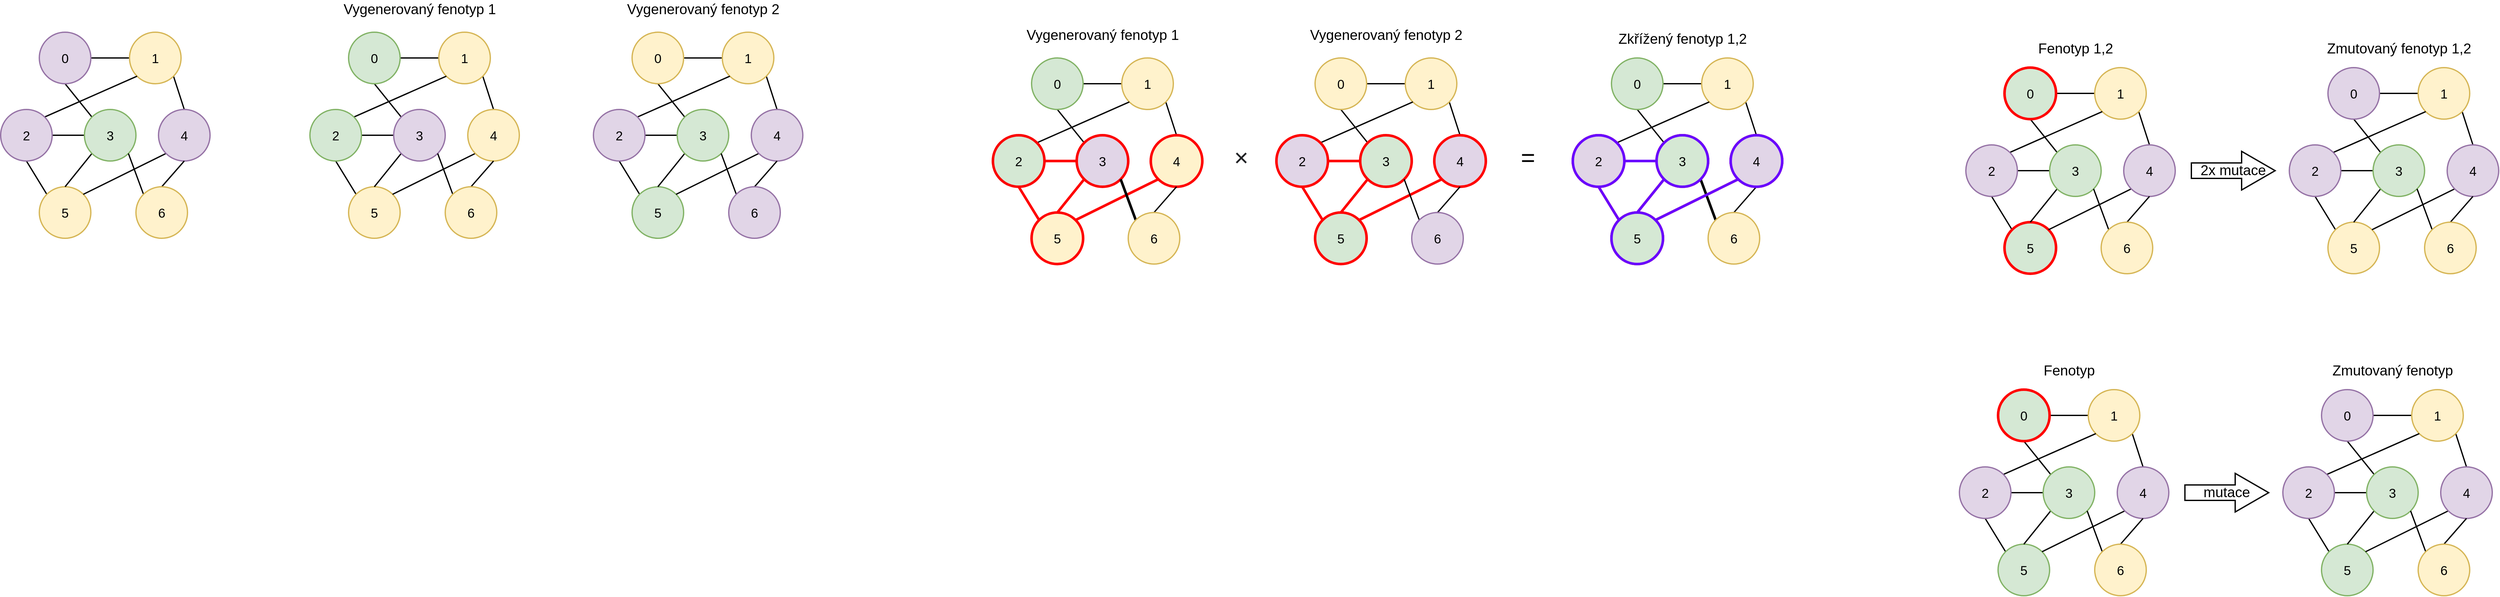 <mxfile version="15.9.4" type="device"><diagram id="v_1AqfhbcxljVJu9dz1B" name="Page-1"><mxGraphModel dx="1422" dy="767" grid="1" gridSize="10" guides="1" tooltips="1" connect="1" arrows="1" fold="1" page="1" pageScale="1" pageWidth="850" pageHeight="1100" math="0" shadow="0"><root><mxCell id="0"/><mxCell id="1" parent="0"/><mxCell id="cZp6mtLTzz7qb2CP5jiD-8" style="rounded=0;orthogonalLoop=1;jettySize=auto;html=1;exitX=0.5;exitY=1;exitDx=0;exitDy=0;entryX=0;entryY=0;entryDx=0;entryDy=0;endArrow=none;endFill=0;strokeWidth=2;fontSize=20;" parent="1" source="cZp6mtLTzz7qb2CP5jiD-1" target="cZp6mtLTzz7qb2CP5jiD-6" edge="1"><mxGeometry relative="1" as="geometry"/></mxCell><mxCell id="cZp6mtLTzz7qb2CP5jiD-19" style="edgeStyle=none;rounded=0;orthogonalLoop=1;jettySize=auto;html=1;exitX=1;exitY=0.5;exitDx=0;exitDy=0;entryX=0;entryY=0.5;entryDx=0;entryDy=0;fontSize=20;endArrow=none;endFill=0;strokeWidth=2;" parent="1" source="cZp6mtLTzz7qb2CP5jiD-1" target="cZp6mtLTzz7qb2CP5jiD-2" edge="1"><mxGeometry relative="1" as="geometry"/></mxCell><mxCell id="cZp6mtLTzz7qb2CP5jiD-1" value="0" style="ellipse;whiteSpace=wrap;html=1;aspect=fixed;strokeWidth=2;fontSize=20;fillColor=#e1d5e7;strokeColor=#9673a6;" parent="1" vertex="1"><mxGeometry x="160" y="140" width="80" height="80" as="geometry"/></mxCell><mxCell id="cZp6mtLTzz7qb2CP5jiD-20" style="edgeStyle=none;rounded=0;orthogonalLoop=1;jettySize=auto;html=1;exitX=1;exitY=1;exitDx=0;exitDy=0;entryX=0.5;entryY=0;entryDx=0;entryDy=0;fontSize=20;endArrow=none;endFill=0;strokeWidth=2;" parent="1" source="cZp6mtLTzz7qb2CP5jiD-2" target="cZp6mtLTzz7qb2CP5jiD-5" edge="1"><mxGeometry relative="1" as="geometry"/></mxCell><mxCell id="cZp6mtLTzz7qb2CP5jiD-2" value="1" style="ellipse;whiteSpace=wrap;html=1;aspect=fixed;strokeWidth=2;fontSize=20;fillColor=#fff2cc;strokeColor=#d6b656;" parent="1" vertex="1"><mxGeometry x="300" y="140" width="80" height="80" as="geometry"/></mxCell><mxCell id="cZp6mtLTzz7qb2CP5jiD-11" style="edgeStyle=none;rounded=0;orthogonalLoop=1;jettySize=auto;html=1;exitX=0.5;exitY=1;exitDx=0;exitDy=0;entryX=0;entryY=0;entryDx=0;entryDy=0;endArrow=none;endFill=0;strokeWidth=2;fontSize=20;" parent="1" source="cZp6mtLTzz7qb2CP5jiD-3" target="cZp6mtLTzz7qb2CP5jiD-4" edge="1"><mxGeometry relative="1" as="geometry"/></mxCell><mxCell id="cZp6mtLTzz7qb2CP5jiD-12" style="edgeStyle=none;rounded=0;orthogonalLoop=1;jettySize=auto;html=1;exitX=1;exitY=0.5;exitDx=0;exitDy=0;entryX=0;entryY=0.5;entryDx=0;entryDy=0;endArrow=none;endFill=0;strokeWidth=2;fontSize=20;" parent="1" source="cZp6mtLTzz7qb2CP5jiD-3" target="cZp6mtLTzz7qb2CP5jiD-6" edge="1"><mxGeometry relative="1" as="geometry"/></mxCell><mxCell id="cZp6mtLTzz7qb2CP5jiD-18" style="edgeStyle=none;rounded=0;orthogonalLoop=1;jettySize=auto;html=1;exitX=1;exitY=0;exitDx=0;exitDy=0;entryX=0;entryY=1;entryDx=0;entryDy=0;fontSize=20;endArrow=none;endFill=0;strokeWidth=2;" parent="1" source="cZp6mtLTzz7qb2CP5jiD-3" target="cZp6mtLTzz7qb2CP5jiD-2" edge="1"><mxGeometry relative="1" as="geometry"/></mxCell><mxCell id="cZp6mtLTzz7qb2CP5jiD-3" value="2" style="ellipse;whiteSpace=wrap;html=1;aspect=fixed;strokeWidth=2;fontSize=20;fillColor=#e1d5e7;strokeColor=#9673a6;" parent="1" vertex="1"><mxGeometry x="100" y="260" width="80" height="80" as="geometry"/></mxCell><mxCell id="cZp6mtLTzz7qb2CP5jiD-4" value="5" style="ellipse;whiteSpace=wrap;html=1;aspect=fixed;strokeWidth=2;fontSize=20;fillColor=#fff2cc;strokeColor=#d6b656;" parent="1" vertex="1"><mxGeometry x="160" y="380" width="80" height="80" as="geometry"/></mxCell><mxCell id="cZp6mtLTzz7qb2CP5jiD-10" style="edgeStyle=none;rounded=0;orthogonalLoop=1;jettySize=auto;html=1;exitX=0;exitY=1;exitDx=0;exitDy=0;entryX=1;entryY=0;entryDx=0;entryDy=0;endArrow=none;endFill=0;strokeWidth=2;fontSize=20;" parent="1" source="cZp6mtLTzz7qb2CP5jiD-5" target="cZp6mtLTzz7qb2CP5jiD-4" edge="1"><mxGeometry relative="1" as="geometry"/></mxCell><mxCell id="cZp6mtLTzz7qb2CP5jiD-5" value="4" style="ellipse;whiteSpace=wrap;html=1;aspect=fixed;strokeWidth=2;fontSize=20;fillColor=#e1d5e7;strokeColor=#9673a6;" parent="1" vertex="1"><mxGeometry x="345" y="260" width="80" height="80" as="geometry"/></mxCell><mxCell id="cZp6mtLTzz7qb2CP5jiD-14" style="edgeStyle=none;rounded=0;orthogonalLoop=1;jettySize=auto;html=1;exitX=0;exitY=1;exitDx=0;exitDy=0;entryX=0.5;entryY=0;entryDx=0;entryDy=0;endArrow=none;endFill=0;strokeWidth=2;fontSize=20;" parent="1" source="cZp6mtLTzz7qb2CP5jiD-6" target="cZp6mtLTzz7qb2CP5jiD-4" edge="1"><mxGeometry relative="1" as="geometry"/></mxCell><mxCell id="cZp6mtLTzz7qb2CP5jiD-6" value="3" style="ellipse;whiteSpace=wrap;html=1;aspect=fixed;strokeWidth=2;fontSize=20;fillColor=#d5e8d4;strokeColor=#82b366;" parent="1" vertex="1"><mxGeometry x="230" y="260" width="80" height="80" as="geometry"/></mxCell><mxCell id="cZp6mtLTzz7qb2CP5jiD-16" style="edgeStyle=none;rounded=0;orthogonalLoop=1;jettySize=auto;html=1;exitX=0.5;exitY=0;exitDx=0;exitDy=0;entryX=0.5;entryY=1;entryDx=0;entryDy=0;endArrow=none;endFill=0;strokeWidth=2;fontSize=20;" parent="1" source="cZp6mtLTzz7qb2CP5jiD-15" target="cZp6mtLTzz7qb2CP5jiD-5" edge="1"><mxGeometry relative="1" as="geometry"/></mxCell><mxCell id="cZp6mtLTzz7qb2CP5jiD-17" style="edgeStyle=none;rounded=0;orthogonalLoop=1;jettySize=auto;html=1;exitX=0;exitY=0;exitDx=0;exitDy=0;entryX=1;entryY=1;entryDx=0;entryDy=0;endArrow=none;endFill=0;strokeWidth=2;fontSize=20;" parent="1" source="cZp6mtLTzz7qb2CP5jiD-15" target="cZp6mtLTzz7qb2CP5jiD-6" edge="1"><mxGeometry relative="1" as="geometry"/></mxCell><mxCell id="cZp6mtLTzz7qb2CP5jiD-15" value="6" style="ellipse;whiteSpace=wrap;html=1;aspect=fixed;strokeWidth=2;fontSize=20;fillColor=#fff2cc;strokeColor=#d6b656;" parent="1" vertex="1"><mxGeometry x="310" y="380" width="80" height="80" as="geometry"/></mxCell><mxCell id="cZp6mtLTzz7qb2CP5jiD-21" style="rounded=0;orthogonalLoop=1;jettySize=auto;html=1;exitX=0.5;exitY=1;exitDx=0;exitDy=0;entryX=0;entryY=0;entryDx=0;entryDy=0;endArrow=none;endFill=0;strokeWidth=2;fontSize=20;" parent="1" source="cZp6mtLTzz7qb2CP5jiD-23" target="cZp6mtLTzz7qb2CP5jiD-34" edge="1"><mxGeometry relative="1" as="geometry"/></mxCell><mxCell id="cZp6mtLTzz7qb2CP5jiD-22" style="edgeStyle=none;rounded=0;orthogonalLoop=1;jettySize=auto;html=1;exitX=1;exitY=0.5;exitDx=0;exitDy=0;entryX=0;entryY=0.5;entryDx=0;entryDy=0;fontSize=20;endArrow=none;endFill=0;strokeWidth=2;" parent="1" source="cZp6mtLTzz7qb2CP5jiD-23" target="cZp6mtLTzz7qb2CP5jiD-25" edge="1"><mxGeometry relative="1" as="geometry"/></mxCell><mxCell id="cZp6mtLTzz7qb2CP5jiD-23" value="0" style="ellipse;whiteSpace=wrap;html=1;aspect=fixed;strokeWidth=2;fontSize=20;fillColor=#d5e8d4;strokeColor=#82b366;" parent="1" vertex="1"><mxGeometry x="640" y="140" width="80" height="80" as="geometry"/></mxCell><mxCell id="cZp6mtLTzz7qb2CP5jiD-24" style="edgeStyle=none;rounded=0;orthogonalLoop=1;jettySize=auto;html=1;exitX=1;exitY=1;exitDx=0;exitDy=0;entryX=0.5;entryY=0;entryDx=0;entryDy=0;fontSize=20;endArrow=none;endFill=0;strokeWidth=2;" parent="1" source="cZp6mtLTzz7qb2CP5jiD-25" target="cZp6mtLTzz7qb2CP5jiD-32" edge="1"><mxGeometry relative="1" as="geometry"/></mxCell><mxCell id="cZp6mtLTzz7qb2CP5jiD-25" value="1" style="ellipse;whiteSpace=wrap;html=1;aspect=fixed;strokeWidth=2;fontSize=20;fillColor=#fff2cc;strokeColor=#d6b656;" parent="1" vertex="1"><mxGeometry x="780" y="140" width="80" height="80" as="geometry"/></mxCell><mxCell id="cZp6mtLTzz7qb2CP5jiD-26" style="edgeStyle=none;rounded=0;orthogonalLoop=1;jettySize=auto;html=1;exitX=0.5;exitY=1;exitDx=0;exitDy=0;entryX=0;entryY=0;entryDx=0;entryDy=0;endArrow=none;endFill=0;strokeWidth=2;fontSize=20;" parent="1" source="cZp6mtLTzz7qb2CP5jiD-29" target="cZp6mtLTzz7qb2CP5jiD-30" edge="1"><mxGeometry relative="1" as="geometry"/></mxCell><mxCell id="cZp6mtLTzz7qb2CP5jiD-27" style="edgeStyle=none;rounded=0;orthogonalLoop=1;jettySize=auto;html=1;exitX=1;exitY=0.5;exitDx=0;exitDy=0;entryX=0;entryY=0.5;entryDx=0;entryDy=0;endArrow=none;endFill=0;strokeWidth=2;fontSize=20;" parent="1" source="cZp6mtLTzz7qb2CP5jiD-29" target="cZp6mtLTzz7qb2CP5jiD-34" edge="1"><mxGeometry relative="1" as="geometry"/></mxCell><mxCell id="cZp6mtLTzz7qb2CP5jiD-28" style="edgeStyle=none;rounded=0;orthogonalLoop=1;jettySize=auto;html=1;exitX=1;exitY=0;exitDx=0;exitDy=0;entryX=0;entryY=1;entryDx=0;entryDy=0;fontSize=20;endArrow=none;endFill=0;strokeWidth=2;" parent="1" source="cZp6mtLTzz7qb2CP5jiD-29" target="cZp6mtLTzz7qb2CP5jiD-25" edge="1"><mxGeometry relative="1" as="geometry"/></mxCell><mxCell id="cZp6mtLTzz7qb2CP5jiD-29" value="2" style="ellipse;whiteSpace=wrap;html=1;aspect=fixed;strokeWidth=2;fontSize=20;fillColor=#d5e8d4;strokeColor=#82b366;" parent="1" vertex="1"><mxGeometry x="580" y="260" width="80" height="80" as="geometry"/></mxCell><mxCell id="cZp6mtLTzz7qb2CP5jiD-30" value="5" style="ellipse;whiteSpace=wrap;html=1;aspect=fixed;strokeWidth=2;fontSize=20;fillColor=#fff2cc;strokeColor=#d6b656;" parent="1" vertex="1"><mxGeometry x="640" y="380" width="80" height="80" as="geometry"/></mxCell><mxCell id="cZp6mtLTzz7qb2CP5jiD-31" style="edgeStyle=none;rounded=0;orthogonalLoop=1;jettySize=auto;html=1;exitX=0;exitY=1;exitDx=0;exitDy=0;entryX=1;entryY=0;entryDx=0;entryDy=0;endArrow=none;endFill=0;strokeWidth=2;fontSize=20;" parent="1" source="cZp6mtLTzz7qb2CP5jiD-32" target="cZp6mtLTzz7qb2CP5jiD-30" edge="1"><mxGeometry relative="1" as="geometry"/></mxCell><mxCell id="cZp6mtLTzz7qb2CP5jiD-32" value="4" style="ellipse;whiteSpace=wrap;html=1;aspect=fixed;strokeWidth=2;fontSize=20;fillColor=#fff2cc;strokeColor=#d6b656;" parent="1" vertex="1"><mxGeometry x="825" y="260" width="80" height="80" as="geometry"/></mxCell><mxCell id="cZp6mtLTzz7qb2CP5jiD-33" style="edgeStyle=none;rounded=0;orthogonalLoop=1;jettySize=auto;html=1;exitX=0;exitY=1;exitDx=0;exitDy=0;entryX=0.5;entryY=0;entryDx=0;entryDy=0;endArrow=none;endFill=0;strokeWidth=2;fontSize=20;" parent="1" source="cZp6mtLTzz7qb2CP5jiD-34" target="cZp6mtLTzz7qb2CP5jiD-30" edge="1"><mxGeometry relative="1" as="geometry"/></mxCell><mxCell id="cZp6mtLTzz7qb2CP5jiD-34" value="3" style="ellipse;whiteSpace=wrap;html=1;aspect=fixed;strokeWidth=2;fontSize=20;fillColor=#e1d5e7;strokeColor=#9673a6;" parent="1" vertex="1"><mxGeometry x="710" y="260" width="80" height="80" as="geometry"/></mxCell><mxCell id="cZp6mtLTzz7qb2CP5jiD-35" style="edgeStyle=none;rounded=0;orthogonalLoop=1;jettySize=auto;html=1;exitX=0.5;exitY=0;exitDx=0;exitDy=0;entryX=0.5;entryY=1;entryDx=0;entryDy=0;endArrow=none;endFill=0;strokeWidth=2;fontSize=20;" parent="1" source="cZp6mtLTzz7qb2CP5jiD-37" target="cZp6mtLTzz7qb2CP5jiD-32" edge="1"><mxGeometry relative="1" as="geometry"/></mxCell><mxCell id="cZp6mtLTzz7qb2CP5jiD-36" style="edgeStyle=none;rounded=0;orthogonalLoop=1;jettySize=auto;html=1;exitX=0;exitY=0;exitDx=0;exitDy=0;entryX=1;entryY=1;entryDx=0;entryDy=0;endArrow=none;endFill=0;strokeWidth=2;fontSize=20;" parent="1" source="cZp6mtLTzz7qb2CP5jiD-37" target="cZp6mtLTzz7qb2CP5jiD-34" edge="1"><mxGeometry relative="1" as="geometry"/></mxCell><mxCell id="cZp6mtLTzz7qb2CP5jiD-37" value="6" style="ellipse;whiteSpace=wrap;html=1;aspect=fixed;strokeWidth=2;fontSize=20;fillColor=#fff2cc;strokeColor=#d6b656;" parent="1" vertex="1"><mxGeometry x="790" y="380" width="80" height="80" as="geometry"/></mxCell><mxCell id="cZp6mtLTzz7qb2CP5jiD-38" value="&lt;span style=&quot;font-size: 22px&quot;&gt;Vygenerovaný fenotyp 1&lt;/span&gt;" style="text;html=1;align=center;verticalAlign=middle;resizable=0;points=[];autosize=1;strokeColor=none;fillColor=none;fontSize=20;" parent="1" vertex="1"><mxGeometry x="625" y="90" width="250" height="30" as="geometry"/></mxCell><mxCell id="cZp6mtLTzz7qb2CP5jiD-39" style="rounded=0;orthogonalLoop=1;jettySize=auto;html=1;exitX=0.5;exitY=1;exitDx=0;exitDy=0;entryX=0;entryY=0;entryDx=0;entryDy=0;endArrow=none;endFill=0;strokeWidth=2;fontSize=20;" parent="1" source="cZp6mtLTzz7qb2CP5jiD-41" target="cZp6mtLTzz7qb2CP5jiD-52" edge="1"><mxGeometry relative="1" as="geometry"/></mxCell><mxCell id="cZp6mtLTzz7qb2CP5jiD-40" style="edgeStyle=none;rounded=0;orthogonalLoop=1;jettySize=auto;html=1;exitX=1;exitY=0.5;exitDx=0;exitDy=0;entryX=0;entryY=0.5;entryDx=0;entryDy=0;fontSize=20;endArrow=none;endFill=0;strokeWidth=2;" parent="1" source="cZp6mtLTzz7qb2CP5jiD-41" target="cZp6mtLTzz7qb2CP5jiD-43" edge="1"><mxGeometry relative="1" as="geometry"/></mxCell><mxCell id="cZp6mtLTzz7qb2CP5jiD-41" value="0" style="ellipse;whiteSpace=wrap;html=1;aspect=fixed;strokeWidth=2;fontSize=20;fillColor=#fff2cc;strokeColor=#d6b656;" parent="1" vertex="1"><mxGeometry x="1080" y="140" width="80" height="80" as="geometry"/></mxCell><mxCell id="cZp6mtLTzz7qb2CP5jiD-42" style="edgeStyle=none;rounded=0;orthogonalLoop=1;jettySize=auto;html=1;exitX=1;exitY=1;exitDx=0;exitDy=0;entryX=0.5;entryY=0;entryDx=0;entryDy=0;fontSize=20;endArrow=none;endFill=0;strokeWidth=2;" parent="1" source="cZp6mtLTzz7qb2CP5jiD-43" target="cZp6mtLTzz7qb2CP5jiD-50" edge="1"><mxGeometry relative="1" as="geometry"/></mxCell><mxCell id="cZp6mtLTzz7qb2CP5jiD-43" value="1" style="ellipse;whiteSpace=wrap;html=1;aspect=fixed;strokeWidth=2;fontSize=20;fillColor=#fff2cc;strokeColor=#d6b656;" parent="1" vertex="1"><mxGeometry x="1220" y="140" width="80" height="80" as="geometry"/></mxCell><mxCell id="cZp6mtLTzz7qb2CP5jiD-44" style="edgeStyle=none;rounded=0;orthogonalLoop=1;jettySize=auto;html=1;exitX=0.5;exitY=1;exitDx=0;exitDy=0;entryX=0;entryY=0;entryDx=0;entryDy=0;endArrow=none;endFill=0;strokeWidth=2;fontSize=20;" parent="1" source="cZp6mtLTzz7qb2CP5jiD-47" target="cZp6mtLTzz7qb2CP5jiD-48" edge="1"><mxGeometry relative="1" as="geometry"/></mxCell><mxCell id="cZp6mtLTzz7qb2CP5jiD-45" style="edgeStyle=none;rounded=0;orthogonalLoop=1;jettySize=auto;html=1;exitX=1;exitY=0.5;exitDx=0;exitDy=0;entryX=0;entryY=0.5;entryDx=0;entryDy=0;endArrow=none;endFill=0;strokeWidth=2;fontSize=20;" parent="1" source="cZp6mtLTzz7qb2CP5jiD-47" target="cZp6mtLTzz7qb2CP5jiD-52" edge="1"><mxGeometry relative="1" as="geometry"/></mxCell><mxCell id="cZp6mtLTzz7qb2CP5jiD-46" style="edgeStyle=none;rounded=0;orthogonalLoop=1;jettySize=auto;html=1;exitX=1;exitY=0;exitDx=0;exitDy=0;entryX=0;entryY=1;entryDx=0;entryDy=0;fontSize=20;endArrow=none;endFill=0;strokeWidth=2;" parent="1" source="cZp6mtLTzz7qb2CP5jiD-47" target="cZp6mtLTzz7qb2CP5jiD-43" edge="1"><mxGeometry relative="1" as="geometry"/></mxCell><mxCell id="cZp6mtLTzz7qb2CP5jiD-47" value="2" style="ellipse;whiteSpace=wrap;html=1;aspect=fixed;strokeWidth=2;fontSize=20;fillColor=#e1d5e7;strokeColor=#9673a6;" parent="1" vertex="1"><mxGeometry x="1020" y="260" width="80" height="80" as="geometry"/></mxCell><mxCell id="cZp6mtLTzz7qb2CP5jiD-48" value="5" style="ellipse;whiteSpace=wrap;html=1;aspect=fixed;strokeWidth=2;fontSize=20;fillColor=#d5e8d4;strokeColor=#82b366;" parent="1" vertex="1"><mxGeometry x="1080" y="380" width="80" height="80" as="geometry"/></mxCell><mxCell id="cZp6mtLTzz7qb2CP5jiD-49" style="edgeStyle=none;rounded=0;orthogonalLoop=1;jettySize=auto;html=1;exitX=0;exitY=1;exitDx=0;exitDy=0;entryX=1;entryY=0;entryDx=0;entryDy=0;endArrow=none;endFill=0;strokeWidth=2;fontSize=20;" parent="1" source="cZp6mtLTzz7qb2CP5jiD-50" target="cZp6mtLTzz7qb2CP5jiD-48" edge="1"><mxGeometry relative="1" as="geometry"/></mxCell><mxCell id="cZp6mtLTzz7qb2CP5jiD-50" value="4" style="ellipse;whiteSpace=wrap;html=1;aspect=fixed;strokeWidth=2;fontSize=20;fillColor=#e1d5e7;strokeColor=#9673a6;" parent="1" vertex="1"><mxGeometry x="1265" y="260" width="80" height="80" as="geometry"/></mxCell><mxCell id="cZp6mtLTzz7qb2CP5jiD-51" style="edgeStyle=none;rounded=0;orthogonalLoop=1;jettySize=auto;html=1;exitX=0;exitY=1;exitDx=0;exitDy=0;entryX=0.5;entryY=0;entryDx=0;entryDy=0;endArrow=none;endFill=0;strokeWidth=2;fontSize=20;" parent="1" source="cZp6mtLTzz7qb2CP5jiD-52" target="cZp6mtLTzz7qb2CP5jiD-48" edge="1"><mxGeometry relative="1" as="geometry"/></mxCell><mxCell id="cZp6mtLTzz7qb2CP5jiD-52" value="3" style="ellipse;whiteSpace=wrap;html=1;aspect=fixed;strokeWidth=2;fontSize=20;fillColor=#d5e8d4;strokeColor=#82b366;" parent="1" vertex="1"><mxGeometry x="1150" y="260" width="80" height="80" as="geometry"/></mxCell><mxCell id="cZp6mtLTzz7qb2CP5jiD-53" style="edgeStyle=none;rounded=0;orthogonalLoop=1;jettySize=auto;html=1;exitX=0.5;exitY=0;exitDx=0;exitDy=0;entryX=0.5;entryY=1;entryDx=0;entryDy=0;endArrow=none;endFill=0;strokeWidth=2;fontSize=20;" parent="1" source="cZp6mtLTzz7qb2CP5jiD-55" target="cZp6mtLTzz7qb2CP5jiD-50" edge="1"><mxGeometry relative="1" as="geometry"/></mxCell><mxCell id="cZp6mtLTzz7qb2CP5jiD-54" style="edgeStyle=none;rounded=0;orthogonalLoop=1;jettySize=auto;html=1;exitX=0;exitY=0;exitDx=0;exitDy=0;entryX=1;entryY=1;entryDx=0;entryDy=0;endArrow=none;endFill=0;strokeWidth=2;fontSize=20;" parent="1" source="cZp6mtLTzz7qb2CP5jiD-55" target="cZp6mtLTzz7qb2CP5jiD-52" edge="1"><mxGeometry relative="1" as="geometry"/></mxCell><mxCell id="cZp6mtLTzz7qb2CP5jiD-55" value="6" style="ellipse;whiteSpace=wrap;html=1;aspect=fixed;strokeWidth=2;fontSize=20;fillColor=#e1d5e7;strokeColor=#9673a6;" parent="1" vertex="1"><mxGeometry x="1230" y="380" width="80" height="80" as="geometry"/></mxCell><mxCell id="cZp6mtLTzz7qb2CP5jiD-56" value="&lt;span style=&quot;font-size: 22px&quot;&gt;Vygenerovaný fenotyp 2&lt;/span&gt;" style="text;html=1;align=center;verticalAlign=middle;resizable=0;points=[];autosize=1;strokeColor=none;fillColor=none;fontSize=20;" parent="1" vertex="1"><mxGeometry x="1065" y="90" width="250" height="30" as="geometry"/></mxCell><mxCell id="cZp6mtLTzz7qb2CP5jiD-57" style="rounded=0;orthogonalLoop=1;jettySize=auto;html=1;exitX=0.5;exitY=1;exitDx=0;exitDy=0;entryX=0;entryY=0;entryDx=0;entryDy=0;endArrow=none;endFill=0;strokeWidth=2;fontSize=20;" parent="1" source="cZp6mtLTzz7qb2CP5jiD-59" target="cZp6mtLTzz7qb2CP5jiD-70" edge="1"><mxGeometry relative="1" as="geometry"/></mxCell><mxCell id="cZp6mtLTzz7qb2CP5jiD-58" style="edgeStyle=none;rounded=0;orthogonalLoop=1;jettySize=auto;html=1;exitX=1;exitY=0.5;exitDx=0;exitDy=0;entryX=0;entryY=0.5;entryDx=0;entryDy=0;fontSize=20;endArrow=none;endFill=0;strokeWidth=2;" parent="1" source="cZp6mtLTzz7qb2CP5jiD-59" target="cZp6mtLTzz7qb2CP5jiD-61" edge="1"><mxGeometry relative="1" as="geometry"/></mxCell><mxCell id="cZp6mtLTzz7qb2CP5jiD-59" value="0" style="ellipse;whiteSpace=wrap;html=1;aspect=fixed;strokeWidth=2;fontSize=20;fillColor=#d5e8d4;strokeColor=#82b366;" parent="1" vertex="1"><mxGeometry x="1700" y="180" width="80" height="80" as="geometry"/></mxCell><mxCell id="cZp6mtLTzz7qb2CP5jiD-60" style="edgeStyle=none;rounded=0;orthogonalLoop=1;jettySize=auto;html=1;exitX=1;exitY=1;exitDx=0;exitDy=0;entryX=0.5;entryY=0;entryDx=0;entryDy=0;fontSize=20;endArrow=none;endFill=0;strokeWidth=2;" parent="1" source="cZp6mtLTzz7qb2CP5jiD-61" target="cZp6mtLTzz7qb2CP5jiD-68" edge="1"><mxGeometry relative="1" as="geometry"/></mxCell><mxCell id="cZp6mtLTzz7qb2CP5jiD-61" value="1" style="ellipse;whiteSpace=wrap;html=1;aspect=fixed;strokeWidth=2;fontSize=20;fillColor=#fff2cc;strokeColor=#d6b656;" parent="1" vertex="1"><mxGeometry x="1840" y="180" width="80" height="80" as="geometry"/></mxCell><mxCell id="cZp6mtLTzz7qb2CP5jiD-62" style="edgeStyle=none;rounded=0;orthogonalLoop=1;jettySize=auto;html=1;exitX=0.5;exitY=1;exitDx=0;exitDy=0;entryX=0;entryY=0;entryDx=0;entryDy=0;endArrow=none;endFill=0;strokeWidth=4;fontSize=20;strokeColor=#FF0000;" parent="1" source="cZp6mtLTzz7qb2CP5jiD-65" target="cZp6mtLTzz7qb2CP5jiD-66" edge="1"><mxGeometry relative="1" as="geometry"/></mxCell><mxCell id="cZp6mtLTzz7qb2CP5jiD-63" style="edgeStyle=none;rounded=0;orthogonalLoop=1;jettySize=auto;html=1;exitX=1;exitY=0.5;exitDx=0;exitDy=0;entryX=0;entryY=0.5;entryDx=0;entryDy=0;endArrow=none;endFill=0;strokeWidth=4;fontSize=20;strokeColor=#FF0000;" parent="1" source="cZp6mtLTzz7qb2CP5jiD-65" target="cZp6mtLTzz7qb2CP5jiD-70" edge="1"><mxGeometry relative="1" as="geometry"/></mxCell><mxCell id="cZp6mtLTzz7qb2CP5jiD-64" style="edgeStyle=none;rounded=0;orthogonalLoop=1;jettySize=auto;html=1;exitX=1;exitY=0;exitDx=0;exitDy=0;entryX=0;entryY=1;entryDx=0;entryDy=0;fontSize=20;endArrow=none;endFill=0;strokeWidth=2;" parent="1" source="cZp6mtLTzz7qb2CP5jiD-65" target="cZp6mtLTzz7qb2CP5jiD-61" edge="1"><mxGeometry relative="1" as="geometry"/></mxCell><mxCell id="cZp6mtLTzz7qb2CP5jiD-65" value="2" style="ellipse;whiteSpace=wrap;html=1;aspect=fixed;strokeWidth=4;fontSize=20;fillColor=#d5e8d4;strokeColor=#FA0202;" parent="1" vertex="1"><mxGeometry x="1640" y="300" width="80" height="80" as="geometry"/></mxCell><mxCell id="cZp6mtLTzz7qb2CP5jiD-66" value="5" style="ellipse;whiteSpace=wrap;html=1;aspect=fixed;strokeWidth=4;fontSize=20;fillColor=#fff2cc;strokeColor=#FF0000;" parent="1" vertex="1"><mxGeometry x="1700" y="420" width="80" height="80" as="geometry"/></mxCell><mxCell id="cZp6mtLTzz7qb2CP5jiD-67" style="edgeStyle=none;rounded=0;orthogonalLoop=1;jettySize=auto;html=1;exitX=0;exitY=1;exitDx=0;exitDy=0;entryX=1;entryY=0;entryDx=0;entryDy=0;endArrow=none;endFill=0;strokeWidth=4;fontSize=20;strokeColor=#FF0000;" parent="1" source="cZp6mtLTzz7qb2CP5jiD-68" target="cZp6mtLTzz7qb2CP5jiD-66" edge="1"><mxGeometry relative="1" as="geometry"/></mxCell><mxCell id="cZp6mtLTzz7qb2CP5jiD-68" value="4" style="ellipse;whiteSpace=wrap;html=1;aspect=fixed;strokeWidth=4;fontSize=20;fillColor=#fff2cc;strokeColor=#FF0000;" parent="1" vertex="1"><mxGeometry x="1885" y="300" width="80" height="80" as="geometry"/></mxCell><mxCell id="cZp6mtLTzz7qb2CP5jiD-69" style="edgeStyle=none;rounded=0;orthogonalLoop=1;jettySize=auto;html=1;exitX=0;exitY=1;exitDx=0;exitDy=0;entryX=0.5;entryY=0;entryDx=0;entryDy=0;endArrow=none;endFill=0;strokeWidth=4;fontSize=20;strokeColor=#FF0000;" parent="1" source="cZp6mtLTzz7qb2CP5jiD-70" target="cZp6mtLTzz7qb2CP5jiD-66" edge="1"><mxGeometry relative="1" as="geometry"/></mxCell><mxCell id="cZp6mtLTzz7qb2CP5jiD-70" value="3" style="ellipse;whiteSpace=wrap;html=1;aspect=fixed;strokeWidth=4;fontSize=20;fillColor=#e1d5e7;strokeColor=#FC0000;" parent="1" vertex="1"><mxGeometry x="1770" y="300" width="80" height="80" as="geometry"/></mxCell><mxCell id="cZp6mtLTzz7qb2CP5jiD-71" style="edgeStyle=none;rounded=0;orthogonalLoop=1;jettySize=auto;html=1;exitX=0.5;exitY=0;exitDx=0;exitDy=0;entryX=0.5;entryY=1;entryDx=0;entryDy=0;endArrow=none;endFill=0;strokeWidth=2;fontSize=20;" parent="1" source="cZp6mtLTzz7qb2CP5jiD-73" target="cZp6mtLTzz7qb2CP5jiD-68" edge="1"><mxGeometry relative="1" as="geometry"/></mxCell><mxCell id="cZp6mtLTzz7qb2CP5jiD-72" style="edgeStyle=none;rounded=0;orthogonalLoop=1;jettySize=auto;html=1;exitX=0;exitY=0;exitDx=0;exitDy=0;entryX=1;entryY=1;entryDx=0;entryDy=0;endArrow=none;endFill=0;strokeWidth=4;fontSize=20;" parent="1" source="cZp6mtLTzz7qb2CP5jiD-73" target="cZp6mtLTzz7qb2CP5jiD-70" edge="1"><mxGeometry relative="1" as="geometry"/></mxCell><mxCell id="cZp6mtLTzz7qb2CP5jiD-73" value="6" style="ellipse;whiteSpace=wrap;html=1;aspect=fixed;strokeWidth=2;fontSize=20;fillColor=#fff2cc;strokeColor=#d6b656;" parent="1" vertex="1"><mxGeometry x="1850" y="420" width="80" height="80" as="geometry"/></mxCell><mxCell id="cZp6mtLTzz7qb2CP5jiD-74" value="&lt;font style=&quot;font-size: 22px&quot;&gt;Vygenerovaný fenotyp 1&lt;/font&gt;" style="text;html=1;align=center;verticalAlign=middle;resizable=0;points=[];autosize=1;strokeColor=none;fillColor=none;fontSize=20;" parent="1" vertex="1"><mxGeometry x="1685" y="130" width="250" height="30" as="geometry"/></mxCell><mxCell id="cZp6mtLTzz7qb2CP5jiD-75" style="rounded=0;orthogonalLoop=1;jettySize=auto;html=1;exitX=0.5;exitY=1;exitDx=0;exitDy=0;entryX=0;entryY=0;entryDx=0;entryDy=0;endArrow=none;endFill=0;strokeWidth=2;fontSize=20;" parent="1" source="cZp6mtLTzz7qb2CP5jiD-77" target="cZp6mtLTzz7qb2CP5jiD-88" edge="1"><mxGeometry relative="1" as="geometry"/></mxCell><mxCell id="cZp6mtLTzz7qb2CP5jiD-76" style="edgeStyle=none;rounded=0;orthogonalLoop=1;jettySize=auto;html=1;exitX=1;exitY=0.5;exitDx=0;exitDy=0;entryX=0;entryY=0.5;entryDx=0;entryDy=0;fontSize=20;endArrow=none;endFill=0;strokeWidth=2;" parent="1" source="cZp6mtLTzz7qb2CP5jiD-77" target="cZp6mtLTzz7qb2CP5jiD-79" edge="1"><mxGeometry relative="1" as="geometry"/></mxCell><mxCell id="cZp6mtLTzz7qb2CP5jiD-77" value="0" style="ellipse;whiteSpace=wrap;html=1;aspect=fixed;strokeWidth=2;fontSize=20;fillColor=#fff2cc;strokeColor=#d6b656;" parent="1" vertex="1"><mxGeometry x="2140" y="180" width="80" height="80" as="geometry"/></mxCell><mxCell id="cZp6mtLTzz7qb2CP5jiD-78" style="edgeStyle=none;rounded=0;orthogonalLoop=1;jettySize=auto;html=1;exitX=1;exitY=1;exitDx=0;exitDy=0;entryX=0.5;entryY=0;entryDx=0;entryDy=0;fontSize=20;endArrow=none;endFill=0;strokeWidth=2;" parent="1" source="cZp6mtLTzz7qb2CP5jiD-79" target="cZp6mtLTzz7qb2CP5jiD-86" edge="1"><mxGeometry relative="1" as="geometry"/></mxCell><mxCell id="cZp6mtLTzz7qb2CP5jiD-79" value="1" style="ellipse;whiteSpace=wrap;html=1;aspect=fixed;strokeWidth=2;fontSize=20;fillColor=#fff2cc;strokeColor=#d6b656;" parent="1" vertex="1"><mxGeometry x="2280" y="180" width="80" height="80" as="geometry"/></mxCell><mxCell id="cZp6mtLTzz7qb2CP5jiD-80" style="edgeStyle=none;rounded=0;orthogonalLoop=1;jettySize=auto;html=1;exitX=0.5;exitY=1;exitDx=0;exitDy=0;entryX=0;entryY=0;entryDx=0;entryDy=0;endArrow=none;endFill=0;strokeWidth=4;fontSize=20;strokeColor=#FF0000;" parent="1" source="cZp6mtLTzz7qb2CP5jiD-83" target="cZp6mtLTzz7qb2CP5jiD-84" edge="1"><mxGeometry relative="1" as="geometry"/></mxCell><mxCell id="cZp6mtLTzz7qb2CP5jiD-81" style="edgeStyle=none;rounded=0;orthogonalLoop=1;jettySize=auto;html=1;exitX=1;exitY=0.5;exitDx=0;exitDy=0;entryX=0;entryY=0.5;entryDx=0;entryDy=0;endArrow=none;endFill=0;strokeWidth=4;fontSize=20;strokeColor=#FF0000;" parent="1" source="cZp6mtLTzz7qb2CP5jiD-83" target="cZp6mtLTzz7qb2CP5jiD-88" edge="1"><mxGeometry relative="1" as="geometry"/></mxCell><mxCell id="cZp6mtLTzz7qb2CP5jiD-82" style="edgeStyle=none;rounded=0;orthogonalLoop=1;jettySize=auto;html=1;exitX=1;exitY=0;exitDx=0;exitDy=0;entryX=0;entryY=1;entryDx=0;entryDy=0;fontSize=20;endArrow=none;endFill=0;strokeWidth=2;" parent="1" source="cZp6mtLTzz7qb2CP5jiD-83" target="cZp6mtLTzz7qb2CP5jiD-79" edge="1"><mxGeometry relative="1" as="geometry"/></mxCell><mxCell id="cZp6mtLTzz7qb2CP5jiD-83" value="2" style="ellipse;whiteSpace=wrap;html=1;aspect=fixed;strokeWidth=4;fontSize=20;fillColor=#e1d5e7;strokeColor=#FF0000;" parent="1" vertex="1"><mxGeometry x="2080" y="300" width="80" height="80" as="geometry"/></mxCell><mxCell id="cZp6mtLTzz7qb2CP5jiD-84" value="5" style="ellipse;whiteSpace=wrap;html=1;aspect=fixed;strokeWidth=4;fontSize=20;fillColor=#d5e8d4;strokeColor=#FF0000;" parent="1" vertex="1"><mxGeometry x="2140" y="420" width="80" height="80" as="geometry"/></mxCell><mxCell id="cZp6mtLTzz7qb2CP5jiD-85" style="edgeStyle=none;rounded=0;orthogonalLoop=1;jettySize=auto;html=1;exitX=0;exitY=1;exitDx=0;exitDy=0;entryX=1;entryY=0;entryDx=0;entryDy=0;endArrow=none;endFill=0;strokeWidth=4;fontSize=20;strokeColor=#FF0000;" parent="1" source="cZp6mtLTzz7qb2CP5jiD-86" target="cZp6mtLTzz7qb2CP5jiD-84" edge="1"><mxGeometry relative="1" as="geometry"/></mxCell><mxCell id="cZp6mtLTzz7qb2CP5jiD-86" value="4" style="ellipse;whiteSpace=wrap;html=1;aspect=fixed;strokeWidth=4;fontSize=20;fillColor=#e1d5e7;strokeColor=#FF0000;" parent="1" vertex="1"><mxGeometry x="2325" y="300" width="80" height="80" as="geometry"/></mxCell><mxCell id="cZp6mtLTzz7qb2CP5jiD-87" style="edgeStyle=none;rounded=0;orthogonalLoop=1;jettySize=auto;html=1;exitX=0;exitY=1;exitDx=0;exitDy=0;entryX=0.5;entryY=0;entryDx=0;entryDy=0;endArrow=none;endFill=0;strokeWidth=4;fontSize=20;strokeColor=#FF0000;" parent="1" source="cZp6mtLTzz7qb2CP5jiD-88" target="cZp6mtLTzz7qb2CP5jiD-84" edge="1"><mxGeometry relative="1" as="geometry"/></mxCell><mxCell id="cZp6mtLTzz7qb2CP5jiD-88" value="3" style="ellipse;whiteSpace=wrap;html=1;aspect=fixed;strokeWidth=4;fontSize=20;fillColor=#d5e8d4;strokeColor=#FF0000;" parent="1" vertex="1"><mxGeometry x="2210" y="300" width="80" height="80" as="geometry"/></mxCell><mxCell id="cZp6mtLTzz7qb2CP5jiD-89" style="edgeStyle=none;rounded=0;orthogonalLoop=1;jettySize=auto;html=1;exitX=0.5;exitY=0;exitDx=0;exitDy=0;entryX=0.5;entryY=1;entryDx=0;entryDy=0;endArrow=none;endFill=0;strokeWidth=2;fontSize=20;" parent="1" source="cZp6mtLTzz7qb2CP5jiD-91" target="cZp6mtLTzz7qb2CP5jiD-86" edge="1"><mxGeometry relative="1" as="geometry"/></mxCell><mxCell id="cZp6mtLTzz7qb2CP5jiD-90" style="edgeStyle=none;rounded=0;orthogonalLoop=1;jettySize=auto;html=1;exitX=0;exitY=0;exitDx=0;exitDy=0;entryX=1;entryY=1;entryDx=0;entryDy=0;endArrow=none;endFill=0;strokeWidth=2;fontSize=20;" parent="1" source="cZp6mtLTzz7qb2CP5jiD-91" target="cZp6mtLTzz7qb2CP5jiD-88" edge="1"><mxGeometry relative="1" as="geometry"/></mxCell><mxCell id="cZp6mtLTzz7qb2CP5jiD-91" value="6" style="ellipse;whiteSpace=wrap;html=1;aspect=fixed;strokeWidth=2;fontSize=20;fillColor=#e1d5e7;strokeColor=#9673a6;" parent="1" vertex="1"><mxGeometry x="2290" y="420" width="80" height="80" as="geometry"/></mxCell><mxCell id="cZp6mtLTzz7qb2CP5jiD-92" value="&lt;font style=&quot;font-size: 22px&quot;&gt;Vygenerovaný fenotyp 2&lt;/font&gt;" style="text;html=1;align=center;verticalAlign=middle;resizable=0;points=[];autosize=1;strokeColor=none;fillColor=none;fontSize=20;" parent="1" vertex="1"><mxGeometry x="2125" y="130" width="250" height="30" as="geometry"/></mxCell><mxCell id="cZp6mtLTzz7qb2CP5jiD-93" value="&lt;span style=&quot;color: rgb(32 , 33 , 36) ; font-family: &amp;#34;arial&amp;#34; , sans-serif ; text-align: left ; background-color: rgb(255 , 255 , 255)&quot;&gt;&lt;font style=&quot;font-size: 38px&quot;&gt;×&lt;/font&gt;&lt;/span&gt;" style="text;html=1;align=center;verticalAlign=middle;resizable=0;points=[];autosize=1;strokeColor=none;fillColor=none;fontSize=22;" parent="1" vertex="1"><mxGeometry x="2005" y="315" width="40" height="40" as="geometry"/></mxCell><mxCell id="cZp6mtLTzz7qb2CP5jiD-96" value="=" style="text;html=1;align=center;verticalAlign=middle;resizable=0;points=[];autosize=1;strokeColor=none;fillColor=none;fontSize=38;" parent="1" vertex="1"><mxGeometry x="2450" y="310" width="40" height="50" as="geometry"/></mxCell><mxCell id="cZp6mtLTzz7qb2CP5jiD-97" style="rounded=0;orthogonalLoop=1;jettySize=auto;html=1;exitX=0.5;exitY=1;exitDx=0;exitDy=0;entryX=0;entryY=0;entryDx=0;entryDy=0;endArrow=none;endFill=0;strokeWidth=2;fontSize=20;" parent="1" source="cZp6mtLTzz7qb2CP5jiD-99" target="cZp6mtLTzz7qb2CP5jiD-110" edge="1"><mxGeometry relative="1" as="geometry"/></mxCell><mxCell id="cZp6mtLTzz7qb2CP5jiD-98" style="edgeStyle=none;rounded=0;orthogonalLoop=1;jettySize=auto;html=1;exitX=1;exitY=0.5;exitDx=0;exitDy=0;entryX=0;entryY=0.5;entryDx=0;entryDy=0;fontSize=20;endArrow=none;endFill=0;strokeWidth=2;" parent="1" source="cZp6mtLTzz7qb2CP5jiD-99" target="cZp6mtLTzz7qb2CP5jiD-101" edge="1"><mxGeometry relative="1" as="geometry"/></mxCell><mxCell id="cZp6mtLTzz7qb2CP5jiD-99" value="0" style="ellipse;whiteSpace=wrap;html=1;aspect=fixed;strokeWidth=2;fontSize=20;fillColor=#d5e8d4;strokeColor=#82b366;" parent="1" vertex="1"><mxGeometry x="2600" y="180" width="80" height="80" as="geometry"/></mxCell><mxCell id="cZp6mtLTzz7qb2CP5jiD-100" style="edgeStyle=none;rounded=0;orthogonalLoop=1;jettySize=auto;html=1;exitX=1;exitY=1;exitDx=0;exitDy=0;entryX=0.5;entryY=0;entryDx=0;entryDy=0;fontSize=20;endArrow=none;endFill=0;strokeWidth=2;" parent="1" source="cZp6mtLTzz7qb2CP5jiD-101" target="cZp6mtLTzz7qb2CP5jiD-108" edge="1"><mxGeometry relative="1" as="geometry"/></mxCell><mxCell id="cZp6mtLTzz7qb2CP5jiD-101" value="1" style="ellipse;whiteSpace=wrap;html=1;aspect=fixed;strokeWidth=2;fontSize=20;fillColor=#fff2cc;strokeColor=#d6b656;" parent="1" vertex="1"><mxGeometry x="2740" y="180" width="80" height="80" as="geometry"/></mxCell><mxCell id="cZp6mtLTzz7qb2CP5jiD-102" style="edgeStyle=none;rounded=0;orthogonalLoop=1;jettySize=auto;html=1;exitX=0.5;exitY=1;exitDx=0;exitDy=0;entryX=0;entryY=0;entryDx=0;entryDy=0;endArrow=none;endFill=0;strokeWidth=4;fontSize=20;strokeColor=#FF0000;" parent="1" source="cZp6mtLTzz7qb2CP5jiD-105" target="cZp6mtLTzz7qb2CP5jiD-106" edge="1"><mxGeometry relative="1" as="geometry"/></mxCell><mxCell id="cZp6mtLTzz7qb2CP5jiD-103" style="edgeStyle=none;rounded=0;orthogonalLoop=1;jettySize=auto;html=1;exitX=1;exitY=0.5;exitDx=0;exitDy=0;entryX=0;entryY=0.5;entryDx=0;entryDy=0;endArrow=none;endFill=0;strokeWidth=4;fontSize=20;strokeColor=#FF0000;" parent="1" source="cZp6mtLTzz7qb2CP5jiD-105" target="cZp6mtLTzz7qb2CP5jiD-110" edge="1"><mxGeometry relative="1" as="geometry"/></mxCell><mxCell id="cZp6mtLTzz7qb2CP5jiD-104" style="edgeStyle=none;rounded=0;orthogonalLoop=1;jettySize=auto;html=1;exitX=1;exitY=0;exitDx=0;exitDy=0;entryX=0;entryY=1;entryDx=0;entryDy=0;fontSize=20;endArrow=none;endFill=0;strokeWidth=2;" parent="1" source="cZp6mtLTzz7qb2CP5jiD-105" target="cZp6mtLTzz7qb2CP5jiD-101" edge="1"><mxGeometry relative="1" as="geometry"/></mxCell><mxCell id="cZp6mtLTzz7qb2CP5jiD-105" value="2" style="ellipse;whiteSpace=wrap;html=1;aspect=fixed;strokeWidth=4;fontSize=20;fillColor=#d5e8d4;strokeColor=#FA0202;" parent="1" vertex="1"><mxGeometry x="2540" y="300" width="80" height="80" as="geometry"/></mxCell><mxCell id="cZp6mtLTzz7qb2CP5jiD-106" value="5" style="ellipse;whiteSpace=wrap;html=1;aspect=fixed;strokeWidth=4;fontSize=20;fillColor=#fff2cc;strokeColor=#FF0000;" parent="1" vertex="1"><mxGeometry x="2600" y="420" width="80" height="80" as="geometry"/></mxCell><mxCell id="cZp6mtLTzz7qb2CP5jiD-107" style="edgeStyle=none;rounded=0;orthogonalLoop=1;jettySize=auto;html=1;exitX=0;exitY=1;exitDx=0;exitDy=0;entryX=1;entryY=0;entryDx=0;entryDy=0;endArrow=none;endFill=0;strokeWidth=4;fontSize=20;strokeColor=#FF0000;" parent="1" source="cZp6mtLTzz7qb2CP5jiD-108" target="cZp6mtLTzz7qb2CP5jiD-106" edge="1"><mxGeometry relative="1" as="geometry"/></mxCell><mxCell id="cZp6mtLTzz7qb2CP5jiD-108" value="4" style="ellipse;whiteSpace=wrap;html=1;aspect=fixed;strokeWidth=4;fontSize=20;fillColor=#fff2cc;strokeColor=#FF0000;" parent="1" vertex="1"><mxGeometry x="2785" y="300" width="80" height="80" as="geometry"/></mxCell><mxCell id="cZp6mtLTzz7qb2CP5jiD-109" style="edgeStyle=none;rounded=0;orthogonalLoop=1;jettySize=auto;html=1;exitX=0;exitY=1;exitDx=0;exitDy=0;entryX=0.5;entryY=0;entryDx=0;entryDy=0;endArrow=none;endFill=0;strokeWidth=4;fontSize=20;strokeColor=#FF0000;" parent="1" source="cZp6mtLTzz7qb2CP5jiD-110" target="cZp6mtLTzz7qb2CP5jiD-106" edge="1"><mxGeometry relative="1" as="geometry"/></mxCell><mxCell id="cZp6mtLTzz7qb2CP5jiD-110" value="3" style="ellipse;whiteSpace=wrap;html=1;aspect=fixed;strokeWidth=4;fontSize=20;fillColor=#e1d5e7;strokeColor=#FC0000;" parent="1" vertex="1"><mxGeometry x="2670" y="300" width="80" height="80" as="geometry"/></mxCell><mxCell id="cZp6mtLTzz7qb2CP5jiD-111" style="edgeStyle=none;rounded=0;orthogonalLoop=1;jettySize=auto;html=1;exitX=0.5;exitY=0;exitDx=0;exitDy=0;entryX=0.5;entryY=1;entryDx=0;entryDy=0;endArrow=none;endFill=0;strokeWidth=2;fontSize=20;" parent="1" source="cZp6mtLTzz7qb2CP5jiD-113" target="cZp6mtLTzz7qb2CP5jiD-108" edge="1"><mxGeometry relative="1" as="geometry"/></mxCell><mxCell id="cZp6mtLTzz7qb2CP5jiD-112" style="edgeStyle=none;rounded=0;orthogonalLoop=1;jettySize=auto;html=1;exitX=0;exitY=0;exitDx=0;exitDy=0;entryX=1;entryY=1;entryDx=0;entryDy=0;endArrow=none;endFill=0;strokeWidth=4;fontSize=20;" parent="1" source="cZp6mtLTzz7qb2CP5jiD-113" target="cZp6mtLTzz7qb2CP5jiD-110" edge="1"><mxGeometry relative="1" as="geometry"/></mxCell><mxCell id="cZp6mtLTzz7qb2CP5jiD-113" value="6" style="ellipse;whiteSpace=wrap;html=1;aspect=fixed;strokeWidth=2;fontSize=20;fillColor=#fff2cc;strokeColor=#d6b656;" parent="1" vertex="1"><mxGeometry x="2750" y="420" width="80" height="80" as="geometry"/></mxCell><mxCell id="cZp6mtLTzz7qb2CP5jiD-114" style="edgeStyle=none;rounded=0;orthogonalLoop=1;jettySize=auto;html=1;exitX=0.5;exitY=1;exitDx=0;exitDy=0;entryX=0;entryY=0;entryDx=0;entryDy=0;endArrow=none;endFill=0;strokeWidth=4;fontSize=20;strokeColor=#6905FF;" parent="1" source="cZp6mtLTzz7qb2CP5jiD-116" target="cZp6mtLTzz7qb2CP5jiD-117" edge="1"><mxGeometry relative="1" as="geometry"/></mxCell><mxCell id="cZp6mtLTzz7qb2CP5jiD-115" style="edgeStyle=none;rounded=0;orthogonalLoop=1;jettySize=auto;html=1;exitX=1;exitY=0.5;exitDx=0;exitDy=0;entryX=0;entryY=0.5;entryDx=0;entryDy=0;endArrow=none;endFill=0;strokeWidth=4;fontSize=20;strokeColor=#6905FF;" parent="1" source="cZp6mtLTzz7qb2CP5jiD-116" target="cZp6mtLTzz7qb2CP5jiD-121" edge="1"><mxGeometry relative="1" as="geometry"/></mxCell><mxCell id="cZp6mtLTzz7qb2CP5jiD-116" value="2" style="ellipse;whiteSpace=wrap;html=1;aspect=fixed;strokeWidth=4;fontSize=20;fillColor=#e1d5e7;strokeColor=#6905FF;" parent="1" vertex="1"><mxGeometry x="2540" y="300" width="80" height="80" as="geometry"/></mxCell><mxCell id="cZp6mtLTzz7qb2CP5jiD-117" value="5" style="ellipse;whiteSpace=wrap;html=1;aspect=fixed;strokeWidth=4;fontSize=20;fillColor=#d5e8d4;strokeColor=#6905FF;" parent="1" vertex="1"><mxGeometry x="2600" y="420" width="80" height="80" as="geometry"/></mxCell><mxCell id="cZp6mtLTzz7qb2CP5jiD-118" style="edgeStyle=none;rounded=0;orthogonalLoop=1;jettySize=auto;html=1;exitX=0;exitY=1;exitDx=0;exitDy=0;entryX=1;entryY=0;entryDx=0;entryDy=0;endArrow=none;endFill=0;strokeWidth=4;fontSize=20;strokeColor=#6905FF;" parent="1" source="cZp6mtLTzz7qb2CP5jiD-119" target="cZp6mtLTzz7qb2CP5jiD-117" edge="1"><mxGeometry relative="1" as="geometry"/></mxCell><mxCell id="cZp6mtLTzz7qb2CP5jiD-119" value="4" style="ellipse;whiteSpace=wrap;html=1;aspect=fixed;strokeWidth=4;fontSize=20;fillColor=#e1d5e7;strokeColor=#6905FF;" parent="1" vertex="1"><mxGeometry x="2785" y="300" width="80" height="80" as="geometry"/></mxCell><mxCell id="cZp6mtLTzz7qb2CP5jiD-120" style="edgeStyle=none;rounded=0;orthogonalLoop=1;jettySize=auto;html=1;exitX=0;exitY=1;exitDx=0;exitDy=0;entryX=0.5;entryY=0;entryDx=0;entryDy=0;endArrow=none;endFill=0;strokeWidth=4;fontSize=20;strokeColor=#6905FF;" parent="1" source="cZp6mtLTzz7qb2CP5jiD-121" target="cZp6mtLTzz7qb2CP5jiD-117" edge="1"><mxGeometry relative="1" as="geometry"/></mxCell><mxCell id="cZp6mtLTzz7qb2CP5jiD-121" value="3" style="ellipse;whiteSpace=wrap;html=1;aspect=fixed;strokeWidth=4;fontSize=20;fillColor=#d5e8d4;strokeColor=#6905FF;" parent="1" vertex="1"><mxGeometry x="2670" y="300" width="80" height="80" as="geometry"/></mxCell><mxCell id="cZp6mtLTzz7qb2CP5jiD-122" value="&lt;font style=&quot;font-size: 22px&quot;&gt;Zkřížený fenotyp 1,2&lt;/font&gt;" style="text;html=1;align=center;verticalAlign=middle;resizable=0;points=[];autosize=1;strokeColor=none;fillColor=none;fontSize=38;" parent="1" vertex="1"><mxGeometry x="2605" y="115" width="210" height="60" as="geometry"/></mxCell><mxCell id="cZp6mtLTzz7qb2CP5jiD-123" style="rounded=0;orthogonalLoop=1;jettySize=auto;html=1;exitX=0.5;exitY=1;exitDx=0;exitDy=0;entryX=0;entryY=0;entryDx=0;entryDy=0;endArrow=none;endFill=0;strokeWidth=2;fontSize=20;" parent="1" source="cZp6mtLTzz7qb2CP5jiD-125" target="cZp6mtLTzz7qb2CP5jiD-136" edge="1"><mxGeometry relative="1" as="geometry"/></mxCell><mxCell id="cZp6mtLTzz7qb2CP5jiD-124" style="edgeStyle=none;rounded=0;orthogonalLoop=1;jettySize=auto;html=1;exitX=1;exitY=0.5;exitDx=0;exitDy=0;entryX=0;entryY=0.5;entryDx=0;entryDy=0;fontSize=20;endArrow=none;endFill=0;strokeWidth=2;" parent="1" source="cZp6mtLTzz7qb2CP5jiD-125" target="cZp6mtLTzz7qb2CP5jiD-127" edge="1"><mxGeometry relative="1" as="geometry"/></mxCell><mxCell id="cZp6mtLTzz7qb2CP5jiD-125" value="0" style="ellipse;whiteSpace=wrap;html=1;aspect=fixed;strokeWidth=4;fontSize=20;fillColor=#d5e8d4;strokeColor=#FF0000;" parent="1" vertex="1"><mxGeometry x="3210" y="195" width="80" height="80" as="geometry"/></mxCell><mxCell id="cZp6mtLTzz7qb2CP5jiD-126" style="edgeStyle=none;rounded=0;orthogonalLoop=1;jettySize=auto;html=1;exitX=1;exitY=1;exitDx=0;exitDy=0;entryX=0.5;entryY=0;entryDx=0;entryDy=0;fontSize=20;endArrow=none;endFill=0;strokeWidth=2;" parent="1" source="cZp6mtLTzz7qb2CP5jiD-127" target="cZp6mtLTzz7qb2CP5jiD-134" edge="1"><mxGeometry relative="1" as="geometry"/></mxCell><mxCell id="cZp6mtLTzz7qb2CP5jiD-127" value="1" style="ellipse;whiteSpace=wrap;html=1;aspect=fixed;strokeWidth=2;fontSize=20;fillColor=#fff2cc;strokeColor=#d6b656;" parent="1" vertex="1"><mxGeometry x="3350" y="195" width="80" height="80" as="geometry"/></mxCell><mxCell id="cZp6mtLTzz7qb2CP5jiD-128" style="edgeStyle=none;rounded=0;orthogonalLoop=1;jettySize=auto;html=1;exitX=0.5;exitY=1;exitDx=0;exitDy=0;entryX=0;entryY=0;entryDx=0;entryDy=0;endArrow=none;endFill=0;strokeWidth=2;fontSize=20;strokeColor=#000000;" parent="1" source="cZp6mtLTzz7qb2CP5jiD-131" target="cZp6mtLTzz7qb2CP5jiD-132" edge="1"><mxGeometry relative="1" as="geometry"/></mxCell><mxCell id="cZp6mtLTzz7qb2CP5jiD-129" style="edgeStyle=none;rounded=0;orthogonalLoop=1;jettySize=auto;html=1;exitX=1;exitY=0.5;exitDx=0;exitDy=0;entryX=0;entryY=0.5;entryDx=0;entryDy=0;endArrow=none;endFill=0;strokeWidth=2;fontSize=20;strokeColor=#000000;" parent="1" source="cZp6mtLTzz7qb2CP5jiD-131" target="cZp6mtLTzz7qb2CP5jiD-136" edge="1"><mxGeometry relative="1" as="geometry"/></mxCell><mxCell id="cZp6mtLTzz7qb2CP5jiD-130" style="edgeStyle=none;rounded=0;orthogonalLoop=1;jettySize=auto;html=1;exitX=1;exitY=0;exitDx=0;exitDy=0;entryX=0;entryY=1;entryDx=0;entryDy=0;fontSize=20;endArrow=none;endFill=0;strokeWidth=2;" parent="1" source="cZp6mtLTzz7qb2CP5jiD-131" target="cZp6mtLTzz7qb2CP5jiD-127" edge="1"><mxGeometry relative="1" as="geometry"/></mxCell><mxCell id="cZp6mtLTzz7qb2CP5jiD-131" value="2" style="ellipse;whiteSpace=wrap;html=1;aspect=fixed;strokeWidth=2;fontSize=20;fillColor=#e1d5e7;strokeColor=#9673a6;" parent="1" vertex="1"><mxGeometry x="3150" y="315" width="80" height="80" as="geometry"/></mxCell><mxCell id="cZp6mtLTzz7qb2CP5jiD-132" value="5" style="ellipse;whiteSpace=wrap;html=1;aspect=fixed;strokeWidth=4;fontSize=20;fillColor=#d5e8d4;strokeColor=#FF0000;" parent="1" vertex="1"><mxGeometry x="3210" y="435" width="80" height="80" as="geometry"/></mxCell><mxCell id="cZp6mtLTzz7qb2CP5jiD-133" style="edgeStyle=none;rounded=0;orthogonalLoop=1;jettySize=auto;html=1;exitX=0;exitY=1;exitDx=0;exitDy=0;entryX=1;entryY=0;entryDx=0;entryDy=0;endArrow=none;endFill=0;strokeWidth=2;fontSize=20;strokeColor=#000000;" parent="1" source="cZp6mtLTzz7qb2CP5jiD-134" target="cZp6mtLTzz7qb2CP5jiD-132" edge="1"><mxGeometry relative="1" as="geometry"/></mxCell><mxCell id="cZp6mtLTzz7qb2CP5jiD-134" value="4" style="ellipse;whiteSpace=wrap;html=1;aspect=fixed;strokeWidth=2;fontSize=20;fillColor=#e1d5e7;strokeColor=#9673a6;" parent="1" vertex="1"><mxGeometry x="3395" y="315" width="80" height="80" as="geometry"/></mxCell><mxCell id="cZp6mtLTzz7qb2CP5jiD-135" style="edgeStyle=none;rounded=0;orthogonalLoop=1;jettySize=auto;html=1;exitX=0;exitY=1;exitDx=0;exitDy=0;entryX=0.5;entryY=0;entryDx=0;entryDy=0;endArrow=none;endFill=0;strokeWidth=2;fontSize=20;strokeColor=#000000;" parent="1" source="cZp6mtLTzz7qb2CP5jiD-136" target="cZp6mtLTzz7qb2CP5jiD-132" edge="1"><mxGeometry relative="1" as="geometry"/></mxCell><mxCell id="cZp6mtLTzz7qb2CP5jiD-136" value="3" style="ellipse;whiteSpace=wrap;html=1;aspect=fixed;strokeWidth=2;fontSize=20;fillColor=#d5e8d4;strokeColor=#82b366;" parent="1" vertex="1"><mxGeometry x="3280" y="315" width="80" height="80" as="geometry"/></mxCell><mxCell id="cZp6mtLTzz7qb2CP5jiD-137" style="edgeStyle=none;rounded=0;orthogonalLoop=1;jettySize=auto;html=1;exitX=0.5;exitY=0;exitDx=0;exitDy=0;entryX=0.5;entryY=1;entryDx=0;entryDy=0;endArrow=none;endFill=0;strokeWidth=2;fontSize=20;" parent="1" source="cZp6mtLTzz7qb2CP5jiD-139" target="cZp6mtLTzz7qb2CP5jiD-134" edge="1"><mxGeometry relative="1" as="geometry"/></mxCell><mxCell id="cZp6mtLTzz7qb2CP5jiD-138" style="edgeStyle=none;rounded=0;orthogonalLoop=1;jettySize=auto;html=1;exitX=0;exitY=0;exitDx=0;exitDy=0;entryX=1;entryY=1;entryDx=0;entryDy=0;endArrow=none;endFill=0;strokeWidth=2;fontSize=20;strokeColor=#000000;" parent="1" source="cZp6mtLTzz7qb2CP5jiD-139" target="cZp6mtLTzz7qb2CP5jiD-136" edge="1"><mxGeometry relative="1" as="geometry"/></mxCell><mxCell id="cZp6mtLTzz7qb2CP5jiD-139" value="6" style="ellipse;whiteSpace=wrap;html=1;aspect=fixed;strokeWidth=2;fontSize=20;fillColor=#fff2cc;strokeColor=#d6b656;" parent="1" vertex="1"><mxGeometry x="3360" y="435" width="80" height="80" as="geometry"/></mxCell><mxCell id="cZp6mtLTzz7qb2CP5jiD-140" style="edgeStyle=none;rounded=0;orthogonalLoop=1;jettySize=auto;html=1;exitX=0.5;exitY=1;exitDx=0;exitDy=0;entryX=0;entryY=0;entryDx=0;entryDy=0;endArrow=none;endFill=0;strokeWidth=4;fontSize=20;strokeColor=#6905FF;" parent="1" edge="1"><mxGeometry relative="1" as="geometry"><mxPoint x="3190" y="395" as="sourcePoint"/></mxGeometry></mxCell><mxCell id="cZp6mtLTzz7qb2CP5jiD-141" style="edgeStyle=none;rounded=0;orthogonalLoop=1;jettySize=auto;html=1;exitX=1;exitY=0.5;exitDx=0;exitDy=0;entryX=0;entryY=0.5;entryDx=0;entryDy=0;endArrow=none;endFill=0;strokeWidth=4;fontSize=20;strokeColor=#6905FF;" parent="1" edge="1"><mxGeometry relative="1" as="geometry"><mxPoint x="3230" y="355" as="sourcePoint"/></mxGeometry></mxCell><mxCell id="cZp6mtLTzz7qb2CP5jiD-144" style="edgeStyle=none;rounded=0;orthogonalLoop=1;jettySize=auto;html=1;exitX=0;exitY=1;exitDx=0;exitDy=0;entryX=1;entryY=0;entryDx=0;entryDy=0;endArrow=none;endFill=0;strokeWidth=4;fontSize=20;strokeColor=#6905FF;" parent="1" edge="1"><mxGeometry relative="1" as="geometry"><mxPoint x="3278.284" y="446.716" as="targetPoint"/></mxGeometry></mxCell><mxCell id="cZp6mtLTzz7qb2CP5jiD-146" style="edgeStyle=none;rounded=0;orthogonalLoop=1;jettySize=auto;html=1;exitX=0;exitY=1;exitDx=0;exitDy=0;entryX=0.5;entryY=0;entryDx=0;entryDy=0;endArrow=none;endFill=0;strokeWidth=4;fontSize=20;strokeColor=#6905FF;" parent="1" edge="1"><mxGeometry relative="1" as="geometry"><mxPoint x="3250" y="435" as="targetPoint"/></mxGeometry></mxCell><mxCell id="cZp6mtLTzz7qb2CP5jiD-148" value="&lt;font style=&quot;font-size: 22px&quot;&gt;Fenotyp 1,2&lt;/font&gt;" style="text;html=1;align=center;verticalAlign=middle;resizable=0;points=[];autosize=1;strokeColor=none;fillColor=none;fontSize=38;" parent="1" vertex="1"><mxGeometry x="3255" y="130" width="130" height="60" as="geometry"/></mxCell><mxCell id="cZp6mtLTzz7qb2CP5jiD-149" value="2x mutace" style="shape=singleArrow;whiteSpace=wrap;html=1;arrowWidth=0.4;arrowSize=0.4;fontSize=22;strokeColor=#000000;strokeWidth=2;" parent="1" vertex="1"><mxGeometry x="3500" y="325" width="130" height="60" as="geometry"/></mxCell><mxCell id="cZp6mtLTzz7qb2CP5jiD-150" style="rounded=0;orthogonalLoop=1;jettySize=auto;html=1;exitX=0.5;exitY=1;exitDx=0;exitDy=0;entryX=0;entryY=0;entryDx=0;entryDy=0;endArrow=none;endFill=0;strokeWidth=2;fontSize=20;" parent="1" source="cZp6mtLTzz7qb2CP5jiD-152" target="cZp6mtLTzz7qb2CP5jiD-163" edge="1"><mxGeometry relative="1" as="geometry"/></mxCell><mxCell id="cZp6mtLTzz7qb2CP5jiD-151" style="edgeStyle=none;rounded=0;orthogonalLoop=1;jettySize=auto;html=1;exitX=1;exitY=0.5;exitDx=0;exitDy=0;entryX=0;entryY=0.5;entryDx=0;entryDy=0;fontSize=20;endArrow=none;endFill=0;strokeWidth=2;" parent="1" source="cZp6mtLTzz7qb2CP5jiD-152" target="cZp6mtLTzz7qb2CP5jiD-154" edge="1"><mxGeometry relative="1" as="geometry"/></mxCell><mxCell id="cZp6mtLTzz7qb2CP5jiD-152" value="0" style="ellipse;whiteSpace=wrap;html=1;aspect=fixed;strokeWidth=2;fontSize=20;fillColor=#e1d5e7;strokeColor=#9673a6;" parent="1" vertex="1"><mxGeometry x="3712" y="195" width="80" height="80" as="geometry"/></mxCell><mxCell id="cZp6mtLTzz7qb2CP5jiD-153" style="edgeStyle=none;rounded=0;orthogonalLoop=1;jettySize=auto;html=1;exitX=1;exitY=1;exitDx=0;exitDy=0;entryX=0.5;entryY=0;entryDx=0;entryDy=0;fontSize=20;endArrow=none;endFill=0;strokeWidth=2;" parent="1" source="cZp6mtLTzz7qb2CP5jiD-154" target="cZp6mtLTzz7qb2CP5jiD-161" edge="1"><mxGeometry relative="1" as="geometry"/></mxCell><mxCell id="cZp6mtLTzz7qb2CP5jiD-154" value="1" style="ellipse;whiteSpace=wrap;html=1;aspect=fixed;strokeWidth=2;fontSize=20;fillColor=#fff2cc;strokeColor=#d6b656;" parent="1" vertex="1"><mxGeometry x="3852" y="195" width="80" height="80" as="geometry"/></mxCell><mxCell id="cZp6mtLTzz7qb2CP5jiD-155" style="edgeStyle=none;rounded=0;orthogonalLoop=1;jettySize=auto;html=1;exitX=0.5;exitY=1;exitDx=0;exitDy=0;entryX=0;entryY=0;entryDx=0;entryDy=0;endArrow=none;endFill=0;strokeWidth=2;fontSize=20;strokeColor=#000000;" parent="1" source="cZp6mtLTzz7qb2CP5jiD-158" target="cZp6mtLTzz7qb2CP5jiD-159" edge="1"><mxGeometry relative="1" as="geometry"/></mxCell><mxCell id="cZp6mtLTzz7qb2CP5jiD-156" style="edgeStyle=none;rounded=0;orthogonalLoop=1;jettySize=auto;html=1;exitX=1;exitY=0.5;exitDx=0;exitDy=0;entryX=0;entryY=0.5;entryDx=0;entryDy=0;endArrow=none;endFill=0;strokeWidth=2;fontSize=20;strokeColor=#000000;" parent="1" source="cZp6mtLTzz7qb2CP5jiD-158" target="cZp6mtLTzz7qb2CP5jiD-163" edge="1"><mxGeometry relative="1" as="geometry"/></mxCell><mxCell id="cZp6mtLTzz7qb2CP5jiD-157" style="edgeStyle=none;rounded=0;orthogonalLoop=1;jettySize=auto;html=1;exitX=1;exitY=0;exitDx=0;exitDy=0;entryX=0;entryY=1;entryDx=0;entryDy=0;fontSize=20;endArrow=none;endFill=0;strokeWidth=2;" parent="1" source="cZp6mtLTzz7qb2CP5jiD-158" target="cZp6mtLTzz7qb2CP5jiD-154" edge="1"><mxGeometry relative="1" as="geometry"/></mxCell><mxCell id="cZp6mtLTzz7qb2CP5jiD-158" value="2" style="ellipse;whiteSpace=wrap;html=1;aspect=fixed;strokeWidth=2;fontSize=20;fillColor=#e1d5e7;strokeColor=#9673a6;" parent="1" vertex="1"><mxGeometry x="3652" y="315" width="80" height="80" as="geometry"/></mxCell><mxCell id="cZp6mtLTzz7qb2CP5jiD-159" value="5" style="ellipse;whiteSpace=wrap;html=1;aspect=fixed;strokeWidth=2;fontSize=20;fillColor=#fff2cc;strokeColor=#d6b656;" parent="1" vertex="1"><mxGeometry x="3712" y="435" width="80" height="80" as="geometry"/></mxCell><mxCell id="cZp6mtLTzz7qb2CP5jiD-160" style="edgeStyle=none;rounded=0;orthogonalLoop=1;jettySize=auto;html=1;exitX=0;exitY=1;exitDx=0;exitDy=0;entryX=1;entryY=0;entryDx=0;entryDy=0;endArrow=none;endFill=0;strokeWidth=2;fontSize=20;strokeColor=#000000;" parent="1" source="cZp6mtLTzz7qb2CP5jiD-161" target="cZp6mtLTzz7qb2CP5jiD-159" edge="1"><mxGeometry relative="1" as="geometry"/></mxCell><mxCell id="cZp6mtLTzz7qb2CP5jiD-161" value="4" style="ellipse;whiteSpace=wrap;html=1;aspect=fixed;strokeWidth=2;fontSize=20;fillColor=#e1d5e7;strokeColor=#9673a6;" parent="1" vertex="1"><mxGeometry x="3897" y="315" width="80" height="80" as="geometry"/></mxCell><mxCell id="cZp6mtLTzz7qb2CP5jiD-162" style="edgeStyle=none;rounded=0;orthogonalLoop=1;jettySize=auto;html=1;exitX=0;exitY=1;exitDx=0;exitDy=0;entryX=0.5;entryY=0;entryDx=0;entryDy=0;endArrow=none;endFill=0;strokeWidth=2;fontSize=20;strokeColor=#000000;" parent="1" source="cZp6mtLTzz7qb2CP5jiD-163" target="cZp6mtLTzz7qb2CP5jiD-159" edge="1"><mxGeometry relative="1" as="geometry"/></mxCell><mxCell id="cZp6mtLTzz7qb2CP5jiD-163" value="3" style="ellipse;whiteSpace=wrap;html=1;aspect=fixed;strokeWidth=2;fontSize=20;fillColor=#d5e8d4;strokeColor=#82b366;" parent="1" vertex="1"><mxGeometry x="3782" y="315" width="80" height="80" as="geometry"/></mxCell><mxCell id="cZp6mtLTzz7qb2CP5jiD-164" style="edgeStyle=none;rounded=0;orthogonalLoop=1;jettySize=auto;html=1;exitX=0.5;exitY=0;exitDx=0;exitDy=0;entryX=0.5;entryY=1;entryDx=0;entryDy=0;endArrow=none;endFill=0;strokeWidth=2;fontSize=20;" parent="1" source="cZp6mtLTzz7qb2CP5jiD-166" target="cZp6mtLTzz7qb2CP5jiD-161" edge="1"><mxGeometry relative="1" as="geometry"/></mxCell><mxCell id="cZp6mtLTzz7qb2CP5jiD-165" style="edgeStyle=none;rounded=0;orthogonalLoop=1;jettySize=auto;html=1;exitX=0;exitY=0;exitDx=0;exitDy=0;entryX=1;entryY=1;entryDx=0;entryDy=0;endArrow=none;endFill=0;strokeWidth=2;fontSize=20;strokeColor=#000000;" parent="1" source="cZp6mtLTzz7qb2CP5jiD-166" target="cZp6mtLTzz7qb2CP5jiD-163" edge="1"><mxGeometry relative="1" as="geometry"/></mxCell><mxCell id="cZp6mtLTzz7qb2CP5jiD-166" value="6" style="ellipse;whiteSpace=wrap;html=1;aspect=fixed;strokeWidth=2;fontSize=20;fillColor=#fff2cc;strokeColor=#d6b656;" parent="1" vertex="1"><mxGeometry x="3862" y="435" width="80" height="80" as="geometry"/></mxCell><mxCell id="cZp6mtLTzz7qb2CP5jiD-167" value="&lt;font style=&quot;font-size: 22px&quot;&gt;Zmutovaný fenotyp 1,2&lt;/font&gt;" style="text;html=1;align=center;verticalAlign=middle;resizable=0;points=[];autosize=1;strokeColor=none;fillColor=none;fontSize=38;" parent="1" vertex="1"><mxGeometry x="3702" y="130" width="240" height="60" as="geometry"/></mxCell><mxCell id="yDx15CM5a3cUYmVgt_49-1" style="rounded=0;orthogonalLoop=1;jettySize=auto;html=1;exitX=0.5;exitY=1;exitDx=0;exitDy=0;entryX=0;entryY=0;entryDx=0;entryDy=0;endArrow=none;endFill=0;strokeWidth=2;fontSize=20;" edge="1" parent="1" source="yDx15CM5a3cUYmVgt_49-3" target="yDx15CM5a3cUYmVgt_49-14"><mxGeometry relative="1" as="geometry"/></mxCell><mxCell id="yDx15CM5a3cUYmVgt_49-2" style="edgeStyle=none;rounded=0;orthogonalLoop=1;jettySize=auto;html=1;exitX=1;exitY=0.5;exitDx=0;exitDy=0;entryX=0;entryY=0.5;entryDx=0;entryDy=0;fontSize=20;endArrow=none;endFill=0;strokeWidth=2;" edge="1" parent="1" source="yDx15CM5a3cUYmVgt_49-3" target="yDx15CM5a3cUYmVgt_49-5"><mxGeometry relative="1" as="geometry"/></mxCell><mxCell id="yDx15CM5a3cUYmVgt_49-3" value="0" style="ellipse;whiteSpace=wrap;html=1;aspect=fixed;strokeWidth=4;fontSize=20;fillColor=#d5e8d4;strokeColor=#FF0000;" vertex="1" parent="1"><mxGeometry x="3200" y="695" width="80" height="80" as="geometry"/></mxCell><mxCell id="yDx15CM5a3cUYmVgt_49-4" style="edgeStyle=none;rounded=0;orthogonalLoop=1;jettySize=auto;html=1;exitX=1;exitY=1;exitDx=0;exitDy=0;entryX=0.5;entryY=0;entryDx=0;entryDy=0;fontSize=20;endArrow=none;endFill=0;strokeWidth=2;" edge="1" parent="1" source="yDx15CM5a3cUYmVgt_49-5" target="yDx15CM5a3cUYmVgt_49-12"><mxGeometry relative="1" as="geometry"/></mxCell><mxCell id="yDx15CM5a3cUYmVgt_49-5" value="1" style="ellipse;whiteSpace=wrap;html=1;aspect=fixed;strokeWidth=2;fontSize=20;fillColor=#fff2cc;strokeColor=#d6b656;" vertex="1" parent="1"><mxGeometry x="3340" y="695" width="80" height="80" as="geometry"/></mxCell><mxCell id="yDx15CM5a3cUYmVgt_49-6" style="edgeStyle=none;rounded=0;orthogonalLoop=1;jettySize=auto;html=1;exitX=0.5;exitY=1;exitDx=0;exitDy=0;entryX=0;entryY=0;entryDx=0;entryDy=0;endArrow=none;endFill=0;strokeWidth=2;fontSize=20;strokeColor=#000000;" edge="1" parent="1" source="yDx15CM5a3cUYmVgt_49-9" target="yDx15CM5a3cUYmVgt_49-10"><mxGeometry relative="1" as="geometry"/></mxCell><mxCell id="yDx15CM5a3cUYmVgt_49-7" style="edgeStyle=none;rounded=0;orthogonalLoop=1;jettySize=auto;html=1;exitX=1;exitY=0.5;exitDx=0;exitDy=0;entryX=0;entryY=0.5;entryDx=0;entryDy=0;endArrow=none;endFill=0;strokeWidth=2;fontSize=20;strokeColor=#000000;" edge="1" parent="1" source="yDx15CM5a3cUYmVgt_49-9" target="yDx15CM5a3cUYmVgt_49-14"><mxGeometry relative="1" as="geometry"/></mxCell><mxCell id="yDx15CM5a3cUYmVgt_49-8" style="edgeStyle=none;rounded=0;orthogonalLoop=1;jettySize=auto;html=1;exitX=1;exitY=0;exitDx=0;exitDy=0;entryX=0;entryY=1;entryDx=0;entryDy=0;fontSize=20;endArrow=none;endFill=0;strokeWidth=2;" edge="1" parent="1" source="yDx15CM5a3cUYmVgt_49-9" target="yDx15CM5a3cUYmVgt_49-5"><mxGeometry relative="1" as="geometry"/></mxCell><mxCell id="yDx15CM5a3cUYmVgt_49-9" value="2" style="ellipse;whiteSpace=wrap;html=1;aspect=fixed;strokeWidth=2;fontSize=20;fillColor=#e1d5e7;strokeColor=#9673a6;" vertex="1" parent="1"><mxGeometry x="3140" y="815" width="80" height="80" as="geometry"/></mxCell><mxCell id="yDx15CM5a3cUYmVgt_49-10" value="5" style="ellipse;whiteSpace=wrap;html=1;aspect=fixed;strokeWidth=2;fontSize=20;fillColor=#d5e8d4;strokeColor=#82b366;" vertex="1" parent="1"><mxGeometry x="3200" y="935" width="80" height="80" as="geometry"/></mxCell><mxCell id="yDx15CM5a3cUYmVgt_49-11" style="edgeStyle=none;rounded=0;orthogonalLoop=1;jettySize=auto;html=1;exitX=0;exitY=1;exitDx=0;exitDy=0;entryX=1;entryY=0;entryDx=0;entryDy=0;endArrow=none;endFill=0;strokeWidth=2;fontSize=20;strokeColor=#000000;" edge="1" parent="1" source="yDx15CM5a3cUYmVgt_49-12" target="yDx15CM5a3cUYmVgt_49-10"><mxGeometry relative="1" as="geometry"/></mxCell><mxCell id="yDx15CM5a3cUYmVgt_49-12" value="4" style="ellipse;whiteSpace=wrap;html=1;aspect=fixed;strokeWidth=2;fontSize=20;fillColor=#e1d5e7;strokeColor=#9673a6;" vertex="1" parent="1"><mxGeometry x="3385" y="815" width="80" height="80" as="geometry"/></mxCell><mxCell id="yDx15CM5a3cUYmVgt_49-13" style="edgeStyle=none;rounded=0;orthogonalLoop=1;jettySize=auto;html=1;exitX=0;exitY=1;exitDx=0;exitDy=0;entryX=0.5;entryY=0;entryDx=0;entryDy=0;endArrow=none;endFill=0;strokeWidth=2;fontSize=20;strokeColor=#000000;" edge="1" parent="1" source="yDx15CM5a3cUYmVgt_49-14" target="yDx15CM5a3cUYmVgt_49-10"><mxGeometry relative="1" as="geometry"/></mxCell><mxCell id="yDx15CM5a3cUYmVgt_49-14" value="3" style="ellipse;whiteSpace=wrap;html=1;aspect=fixed;strokeWidth=2;fontSize=20;fillColor=#d5e8d4;strokeColor=#82b366;" vertex="1" parent="1"><mxGeometry x="3270" y="815" width="80" height="80" as="geometry"/></mxCell><mxCell id="yDx15CM5a3cUYmVgt_49-15" style="edgeStyle=none;rounded=0;orthogonalLoop=1;jettySize=auto;html=1;exitX=0.5;exitY=0;exitDx=0;exitDy=0;entryX=0.5;entryY=1;entryDx=0;entryDy=0;endArrow=none;endFill=0;strokeWidth=2;fontSize=20;" edge="1" parent="1" source="yDx15CM5a3cUYmVgt_49-17" target="yDx15CM5a3cUYmVgt_49-12"><mxGeometry relative="1" as="geometry"/></mxCell><mxCell id="yDx15CM5a3cUYmVgt_49-16" style="edgeStyle=none;rounded=0;orthogonalLoop=1;jettySize=auto;html=1;exitX=0;exitY=0;exitDx=0;exitDy=0;entryX=1;entryY=1;entryDx=0;entryDy=0;endArrow=none;endFill=0;strokeWidth=2;fontSize=20;strokeColor=#000000;" edge="1" parent="1" source="yDx15CM5a3cUYmVgt_49-17" target="yDx15CM5a3cUYmVgt_49-14"><mxGeometry relative="1" as="geometry"/></mxCell><mxCell id="yDx15CM5a3cUYmVgt_49-17" value="6" style="ellipse;whiteSpace=wrap;html=1;aspect=fixed;strokeWidth=2;fontSize=20;fillColor=#fff2cc;strokeColor=#d6b656;" vertex="1" parent="1"><mxGeometry x="3350" y="935" width="80" height="80" as="geometry"/></mxCell><mxCell id="yDx15CM5a3cUYmVgt_49-18" value="&lt;font style=&quot;font-size: 22px&quot;&gt;Fenotyp&lt;/font&gt;" style="text;html=1;align=center;verticalAlign=middle;resizable=0;points=[];autosize=1;strokeColor=none;fillColor=none;fontSize=38;" vertex="1" parent="1"><mxGeometry x="3260" y="630" width="100" height="60" as="geometry"/></mxCell><mxCell id="yDx15CM5a3cUYmVgt_49-19" value="mutace" style="shape=singleArrow;whiteSpace=wrap;html=1;arrowWidth=0.4;arrowSize=0.4;fontSize=22;strokeColor=#000000;strokeWidth=2;" vertex="1" parent="1"><mxGeometry x="3490" y="825" width="130" height="60" as="geometry"/></mxCell><mxCell id="yDx15CM5a3cUYmVgt_49-20" style="rounded=0;orthogonalLoop=1;jettySize=auto;html=1;exitX=0.5;exitY=1;exitDx=0;exitDy=0;entryX=0;entryY=0;entryDx=0;entryDy=0;endArrow=none;endFill=0;strokeWidth=2;fontSize=20;" edge="1" parent="1" source="yDx15CM5a3cUYmVgt_49-22" target="yDx15CM5a3cUYmVgt_49-33"><mxGeometry relative="1" as="geometry"/></mxCell><mxCell id="yDx15CM5a3cUYmVgt_49-21" style="edgeStyle=none;rounded=0;orthogonalLoop=1;jettySize=auto;html=1;exitX=1;exitY=0.5;exitDx=0;exitDy=0;entryX=0;entryY=0.5;entryDx=0;entryDy=0;fontSize=20;endArrow=none;endFill=0;strokeWidth=2;" edge="1" parent="1" source="yDx15CM5a3cUYmVgt_49-22" target="yDx15CM5a3cUYmVgt_49-24"><mxGeometry relative="1" as="geometry"/></mxCell><mxCell id="yDx15CM5a3cUYmVgt_49-22" value="0" style="ellipse;whiteSpace=wrap;html=1;aspect=fixed;strokeWidth=2;fontSize=20;fillColor=#e1d5e7;strokeColor=#9673a6;" vertex="1" parent="1"><mxGeometry x="3702" y="695" width="80" height="80" as="geometry"/></mxCell><mxCell id="yDx15CM5a3cUYmVgt_49-23" style="edgeStyle=none;rounded=0;orthogonalLoop=1;jettySize=auto;html=1;exitX=1;exitY=1;exitDx=0;exitDy=0;entryX=0.5;entryY=0;entryDx=0;entryDy=0;fontSize=20;endArrow=none;endFill=0;strokeWidth=2;" edge="1" parent="1" source="yDx15CM5a3cUYmVgt_49-24" target="yDx15CM5a3cUYmVgt_49-31"><mxGeometry relative="1" as="geometry"/></mxCell><mxCell id="yDx15CM5a3cUYmVgt_49-24" value="1" style="ellipse;whiteSpace=wrap;html=1;aspect=fixed;strokeWidth=2;fontSize=20;fillColor=#fff2cc;strokeColor=#d6b656;" vertex="1" parent="1"><mxGeometry x="3842" y="695" width="80" height="80" as="geometry"/></mxCell><mxCell id="yDx15CM5a3cUYmVgt_49-25" style="edgeStyle=none;rounded=0;orthogonalLoop=1;jettySize=auto;html=1;exitX=0.5;exitY=1;exitDx=0;exitDy=0;entryX=0;entryY=0;entryDx=0;entryDy=0;endArrow=none;endFill=0;strokeWidth=2;fontSize=20;strokeColor=#000000;" edge="1" parent="1" source="yDx15CM5a3cUYmVgt_49-28" target="yDx15CM5a3cUYmVgt_49-29"><mxGeometry relative="1" as="geometry"/></mxCell><mxCell id="yDx15CM5a3cUYmVgt_49-26" style="edgeStyle=none;rounded=0;orthogonalLoop=1;jettySize=auto;html=1;exitX=1;exitY=0.5;exitDx=0;exitDy=0;entryX=0;entryY=0.5;entryDx=0;entryDy=0;endArrow=none;endFill=0;strokeWidth=2;fontSize=20;strokeColor=#000000;" edge="1" parent="1" source="yDx15CM5a3cUYmVgt_49-28" target="yDx15CM5a3cUYmVgt_49-33"><mxGeometry relative="1" as="geometry"/></mxCell><mxCell id="yDx15CM5a3cUYmVgt_49-27" style="edgeStyle=none;rounded=0;orthogonalLoop=1;jettySize=auto;html=1;exitX=1;exitY=0;exitDx=0;exitDy=0;entryX=0;entryY=1;entryDx=0;entryDy=0;fontSize=20;endArrow=none;endFill=0;strokeWidth=2;" edge="1" parent="1" source="yDx15CM5a3cUYmVgt_49-28" target="yDx15CM5a3cUYmVgt_49-24"><mxGeometry relative="1" as="geometry"/></mxCell><mxCell id="yDx15CM5a3cUYmVgt_49-28" value="2" style="ellipse;whiteSpace=wrap;html=1;aspect=fixed;strokeWidth=2;fontSize=20;fillColor=#e1d5e7;strokeColor=#9673a6;" vertex="1" parent="1"><mxGeometry x="3642" y="815" width="80" height="80" as="geometry"/></mxCell><mxCell id="yDx15CM5a3cUYmVgt_49-29" value="5" style="ellipse;whiteSpace=wrap;html=1;aspect=fixed;strokeWidth=2;fontSize=20;fillColor=#d5e8d4;strokeColor=#82b366;" vertex="1" parent="1"><mxGeometry x="3702" y="935" width="80" height="80" as="geometry"/></mxCell><mxCell id="yDx15CM5a3cUYmVgt_49-30" style="edgeStyle=none;rounded=0;orthogonalLoop=1;jettySize=auto;html=1;exitX=0;exitY=1;exitDx=0;exitDy=0;entryX=1;entryY=0;entryDx=0;entryDy=0;endArrow=none;endFill=0;strokeWidth=2;fontSize=20;strokeColor=#000000;" edge="1" parent="1" source="yDx15CM5a3cUYmVgt_49-31" target="yDx15CM5a3cUYmVgt_49-29"><mxGeometry relative="1" as="geometry"/></mxCell><mxCell id="yDx15CM5a3cUYmVgt_49-31" value="4" style="ellipse;whiteSpace=wrap;html=1;aspect=fixed;strokeWidth=2;fontSize=20;fillColor=#e1d5e7;strokeColor=#9673a6;" vertex="1" parent="1"><mxGeometry x="3887" y="815" width="80" height="80" as="geometry"/></mxCell><mxCell id="yDx15CM5a3cUYmVgt_49-32" style="edgeStyle=none;rounded=0;orthogonalLoop=1;jettySize=auto;html=1;exitX=0;exitY=1;exitDx=0;exitDy=0;entryX=0.5;entryY=0;entryDx=0;entryDy=0;endArrow=none;endFill=0;strokeWidth=2;fontSize=20;strokeColor=#000000;" edge="1" parent="1" source="yDx15CM5a3cUYmVgt_49-33" target="yDx15CM5a3cUYmVgt_49-29"><mxGeometry relative="1" as="geometry"/></mxCell><mxCell id="yDx15CM5a3cUYmVgt_49-33" value="3" style="ellipse;whiteSpace=wrap;html=1;aspect=fixed;strokeWidth=2;fontSize=20;fillColor=#d5e8d4;strokeColor=#82b366;" vertex="1" parent="1"><mxGeometry x="3772" y="815" width="80" height="80" as="geometry"/></mxCell><mxCell id="yDx15CM5a3cUYmVgt_49-34" style="edgeStyle=none;rounded=0;orthogonalLoop=1;jettySize=auto;html=1;exitX=0.5;exitY=0;exitDx=0;exitDy=0;entryX=0.5;entryY=1;entryDx=0;entryDy=0;endArrow=none;endFill=0;strokeWidth=2;fontSize=20;" edge="1" parent="1" source="yDx15CM5a3cUYmVgt_49-36" target="yDx15CM5a3cUYmVgt_49-31"><mxGeometry relative="1" as="geometry"/></mxCell><mxCell id="yDx15CM5a3cUYmVgt_49-35" style="edgeStyle=none;rounded=0;orthogonalLoop=1;jettySize=auto;html=1;exitX=0;exitY=0;exitDx=0;exitDy=0;entryX=1;entryY=1;entryDx=0;entryDy=0;endArrow=none;endFill=0;strokeWidth=2;fontSize=20;strokeColor=#000000;" edge="1" parent="1" source="yDx15CM5a3cUYmVgt_49-36" target="yDx15CM5a3cUYmVgt_49-33"><mxGeometry relative="1" as="geometry"/></mxCell><mxCell id="yDx15CM5a3cUYmVgt_49-36" value="6" style="ellipse;whiteSpace=wrap;html=1;aspect=fixed;strokeWidth=2;fontSize=20;fillColor=#fff2cc;strokeColor=#d6b656;" vertex="1" parent="1"><mxGeometry x="3852" y="935" width="80" height="80" as="geometry"/></mxCell><mxCell id="yDx15CM5a3cUYmVgt_49-37" value="&lt;font style=&quot;font-size: 22px&quot;&gt;Zmutovaný fenotyp&lt;/font&gt;" style="text;html=1;align=center;verticalAlign=middle;resizable=0;points=[];autosize=1;strokeColor=none;fillColor=none;fontSize=38;" vertex="1" parent="1"><mxGeometry x="3712" y="630" width="200" height="60" as="geometry"/></mxCell></root></mxGraphModel></diagram></mxfile>
